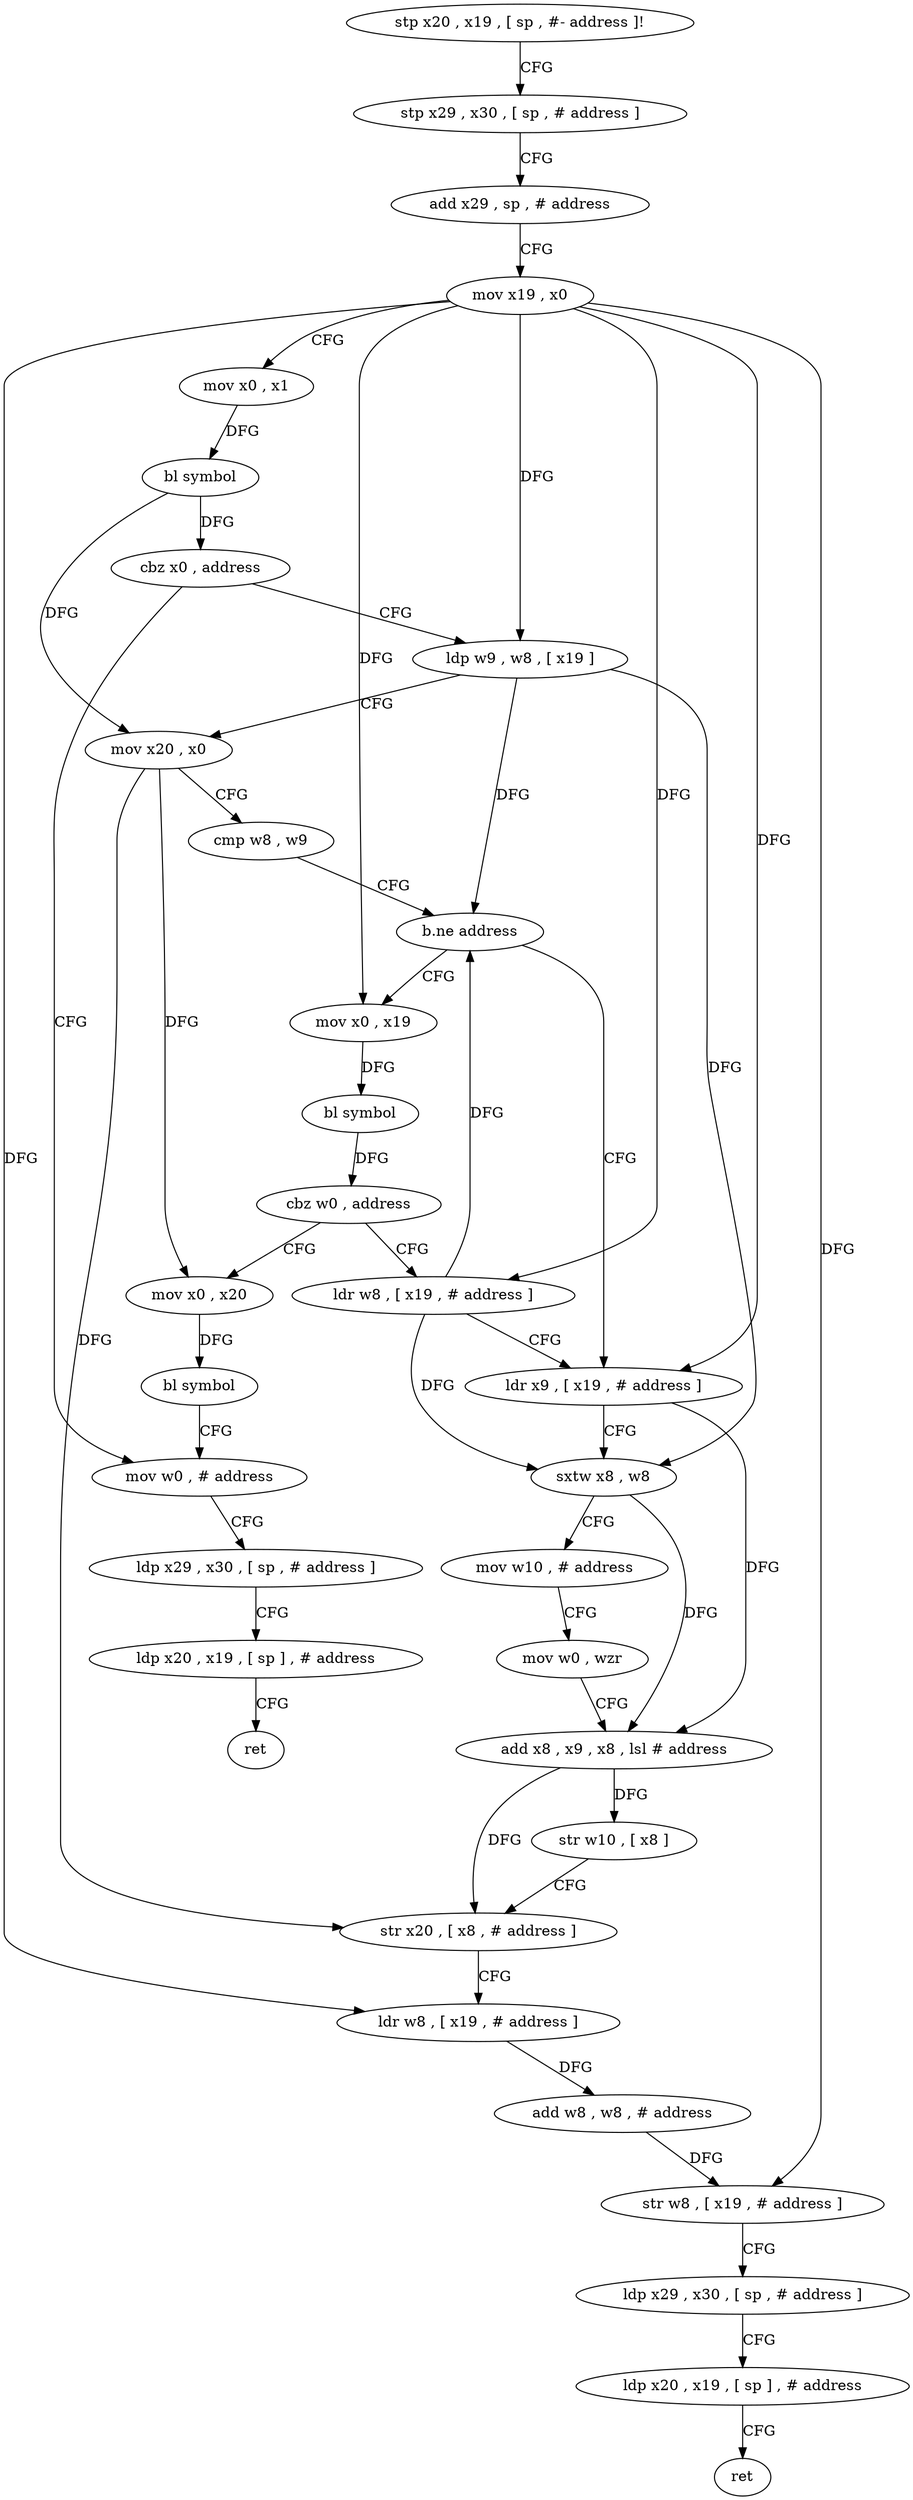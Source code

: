 digraph "func" {
"206260" [label = "stp x20 , x19 , [ sp , #- address ]!" ]
"206264" [label = "stp x29 , x30 , [ sp , # address ]" ]
"206268" [label = "add x29 , sp , # address" ]
"206272" [label = "mov x19 , x0" ]
"206276" [label = "mov x0 , x1" ]
"206280" [label = "bl symbol" ]
"206284" [label = "cbz x0 , address" ]
"206324" [label = "mov w0 , # address" ]
"206288" [label = "ldp w9 , w8 , [ x19 ]" ]
"206328" [label = "ldp x29 , x30 , [ sp , # address ]" ]
"206332" [label = "ldp x20 , x19 , [ sp ] , # address" ]
"206336" [label = "ret" ]
"206292" [label = "mov x20 , x0" ]
"206296" [label = "cmp w8 , w9" ]
"206300" [label = "b.ne address" ]
"206344" [label = "ldr x9 , [ x19 , # address ]" ]
"206304" [label = "mov x0 , x19" ]
"206348" [label = "sxtw x8 , w8" ]
"206352" [label = "mov w10 , # address" ]
"206356" [label = "mov w0 , wzr" ]
"206360" [label = "add x8 , x9 , x8 , lsl # address" ]
"206364" [label = "str w10 , [ x8 ]" ]
"206368" [label = "str x20 , [ x8 , # address ]" ]
"206372" [label = "ldr w8 , [ x19 , # address ]" ]
"206376" [label = "add w8 , w8 , # address" ]
"206380" [label = "str w8 , [ x19 , # address ]" ]
"206384" [label = "ldp x29 , x30 , [ sp , # address ]" ]
"206388" [label = "ldp x20 , x19 , [ sp ] , # address" ]
"206392" [label = "ret" ]
"206308" [label = "bl symbol" ]
"206312" [label = "cbz w0 , address" ]
"206340" [label = "ldr w8 , [ x19 , # address ]" ]
"206316" [label = "mov x0 , x20" ]
"206320" [label = "bl symbol" ]
"206260" -> "206264" [ label = "CFG" ]
"206264" -> "206268" [ label = "CFG" ]
"206268" -> "206272" [ label = "CFG" ]
"206272" -> "206276" [ label = "CFG" ]
"206272" -> "206288" [ label = "DFG" ]
"206272" -> "206344" [ label = "DFG" ]
"206272" -> "206372" [ label = "DFG" ]
"206272" -> "206380" [ label = "DFG" ]
"206272" -> "206304" [ label = "DFG" ]
"206272" -> "206340" [ label = "DFG" ]
"206276" -> "206280" [ label = "DFG" ]
"206280" -> "206284" [ label = "DFG" ]
"206280" -> "206292" [ label = "DFG" ]
"206284" -> "206324" [ label = "CFG" ]
"206284" -> "206288" [ label = "CFG" ]
"206324" -> "206328" [ label = "CFG" ]
"206288" -> "206292" [ label = "CFG" ]
"206288" -> "206300" [ label = "DFG" ]
"206288" -> "206348" [ label = "DFG" ]
"206328" -> "206332" [ label = "CFG" ]
"206332" -> "206336" [ label = "CFG" ]
"206292" -> "206296" [ label = "CFG" ]
"206292" -> "206368" [ label = "DFG" ]
"206292" -> "206316" [ label = "DFG" ]
"206296" -> "206300" [ label = "CFG" ]
"206300" -> "206344" [ label = "CFG" ]
"206300" -> "206304" [ label = "CFG" ]
"206344" -> "206348" [ label = "CFG" ]
"206344" -> "206360" [ label = "DFG" ]
"206304" -> "206308" [ label = "DFG" ]
"206348" -> "206352" [ label = "CFG" ]
"206348" -> "206360" [ label = "DFG" ]
"206352" -> "206356" [ label = "CFG" ]
"206356" -> "206360" [ label = "CFG" ]
"206360" -> "206364" [ label = "DFG" ]
"206360" -> "206368" [ label = "DFG" ]
"206364" -> "206368" [ label = "CFG" ]
"206368" -> "206372" [ label = "CFG" ]
"206372" -> "206376" [ label = "DFG" ]
"206376" -> "206380" [ label = "DFG" ]
"206380" -> "206384" [ label = "CFG" ]
"206384" -> "206388" [ label = "CFG" ]
"206388" -> "206392" [ label = "CFG" ]
"206308" -> "206312" [ label = "DFG" ]
"206312" -> "206340" [ label = "CFG" ]
"206312" -> "206316" [ label = "CFG" ]
"206340" -> "206344" [ label = "CFG" ]
"206340" -> "206348" [ label = "DFG" ]
"206340" -> "206300" [ label = "DFG" ]
"206316" -> "206320" [ label = "DFG" ]
"206320" -> "206324" [ label = "CFG" ]
}
